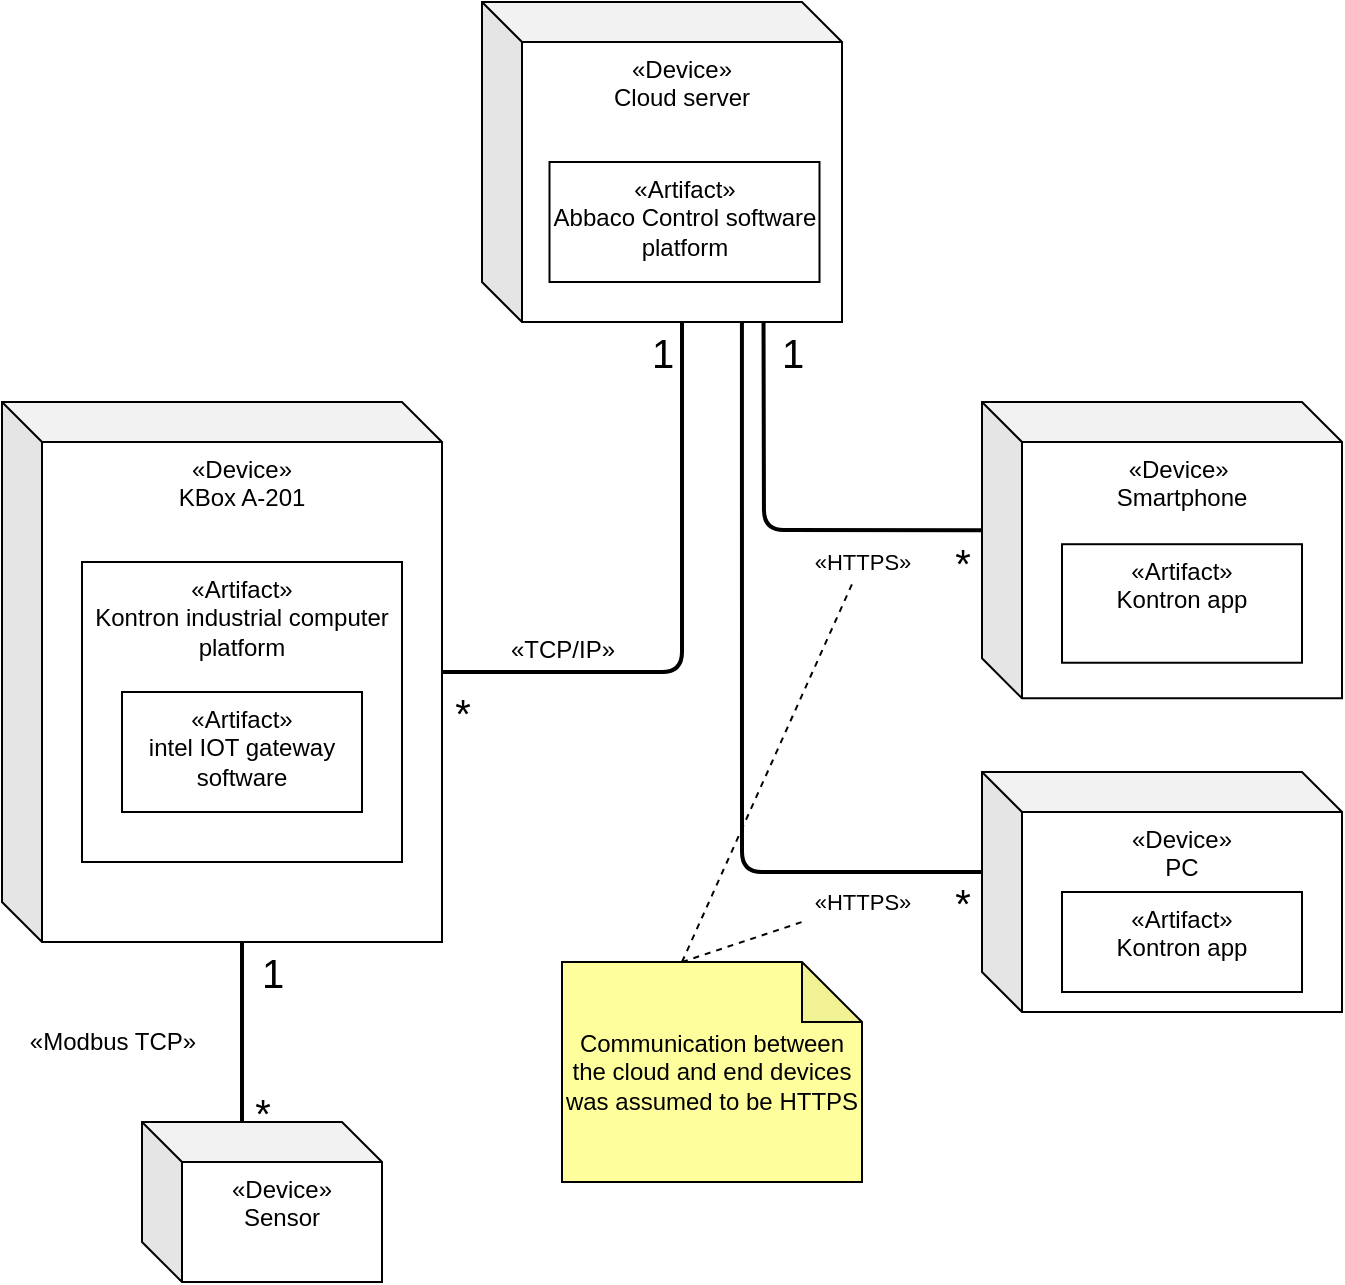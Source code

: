<mxfile>
    <diagram id="E61WmRM--_HBKiiOEuEZ" name="Page-1">
        <mxGraphModel dx="324" dy="1517" grid="1" gridSize="10" guides="1" tooltips="1" connect="1" arrows="1" fold="1" page="0" pageScale="1" pageWidth="827" pageHeight="1169" math="0" shadow="0">
            <root>
                <mxCell id="0"/>
                <mxCell id="1" parent="0"/>
                <mxCell id="5" value="" style="group;verticalAlign=top;" vertex="1" connectable="0" parent="1">
                    <mxGeometry x="1010" y="-800" width="180" height="160" as="geometry"/>
                </mxCell>
                <mxCell id="2" value="«Device»&lt;br&gt;Cloud server&lt;br&gt;&lt;br&gt;" style="shape=cube;whiteSpace=wrap;html=1;boundedLbl=1;backgroundOutline=1;darkOpacity=0.05;darkOpacity2=0.1;verticalAlign=top;" vertex="1" parent="5">
                    <mxGeometry width="180" height="160" as="geometry"/>
                </mxCell>
                <mxCell id="4" value="«Artifact»&lt;br&gt;Abbaco Control software platform" style="rounded=0;whiteSpace=wrap;html=1;direction=west;verticalAlign=top;" vertex="1" parent="5">
                    <mxGeometry x="33.75" y="80" width="135" height="60" as="geometry"/>
                </mxCell>
                <mxCell id="55" style="edgeStyle=none;html=1;exitX=0;exitY=0;exitDx=50.0;exitDy=0;exitPerimeter=0;entryX=0;entryY=0;entryDx=120;entryDy=270;entryPerimeter=0;fontSize=20;endArrow=none;endFill=0;strokeWidth=2;strokeColor=#000000;" edge="1" parent="1" source="13" target="7">
                    <mxGeometry relative="1" as="geometry"/>
                </mxCell>
                <mxCell id="13" value="«Device»&lt;br&gt;Sensor" style="shape=cube;whiteSpace=wrap;html=1;boundedLbl=1;backgroundOutline=1;darkOpacity=0.05;darkOpacity2=0.1;verticalAlign=top;" vertex="1" parent="1">
                    <mxGeometry x="840" y="-240" width="120" height="80" as="geometry"/>
                </mxCell>
                <mxCell id="25" value="" style="group" vertex="1" connectable="0" parent="1">
                    <mxGeometry x="1260" y="-600" width="180" height="320" as="geometry"/>
                </mxCell>
                <mxCell id="32" value="" style="group" vertex="1" connectable="0" parent="25">
                    <mxGeometry width="180" height="148.148" as="geometry"/>
                </mxCell>
                <mxCell id="21" value="«Device»&amp;nbsp;&lt;br&gt;Smartphone" style="shape=cube;whiteSpace=wrap;html=1;boundedLbl=1;backgroundOutline=1;darkOpacity=0.05;darkOpacity2=0.1;verticalAlign=top;" vertex="1" parent="32">
                    <mxGeometry width="180" height="148.148" as="geometry"/>
                </mxCell>
                <mxCell id="22" value="«Artifact»&lt;br&gt;Kontron app" style="rounded=0;whiteSpace=wrap;html=1;verticalAlign=top;" vertex="1" parent="32">
                    <mxGeometry x="40" y="71.111" width="120" height="59.259" as="geometry"/>
                </mxCell>
                <mxCell id="30" value="" style="group" vertex="1" connectable="0" parent="25">
                    <mxGeometry y="185" width="180" height="120" as="geometry"/>
                </mxCell>
                <mxCell id="15" value="«Device»&lt;br&gt;PC" style="shape=cube;whiteSpace=wrap;html=1;boundedLbl=1;backgroundOutline=1;darkOpacity=0.05;darkOpacity2=0.1;verticalAlign=top;" vertex="1" parent="30">
                    <mxGeometry width="180" height="120" as="geometry"/>
                </mxCell>
                <mxCell id="28" value="«Artifact»&lt;br&gt;Kontron app" style="rounded=0;whiteSpace=wrap;html=1;verticalAlign=top;" vertex="1" parent="30">
                    <mxGeometry x="40" y="60" width="120" height="50" as="geometry"/>
                </mxCell>
                <mxCell id="31" value="&lt;font color=&quot;#000000&quot;&gt;Communication between the cloud and end devices was assumed to be HTTPS&lt;/font&gt;" style="shape=note;whiteSpace=wrap;html=1;backgroundOutline=1;darkOpacity=0.05;fillColor=#FEFF9C;strokeColor=#000000;" vertex="1" parent="1">
                    <mxGeometry x="1050" y="-320" width="150" height="110" as="geometry"/>
                </mxCell>
                <mxCell id="12" value="" style="group;verticalAlign=top;" vertex="1" connectable="0" parent="1">
                    <mxGeometry x="770" y="-600" width="240" height="270" as="geometry"/>
                </mxCell>
                <mxCell id="7" value="«Device»&lt;br&gt;KBox A-201" style="shape=cube;whiteSpace=wrap;html=1;boundedLbl=1;backgroundOutline=1;darkOpacity=0.05;darkOpacity2=0.1;verticalAlign=top;" vertex="1" parent="12">
                    <mxGeometry width="220" height="270" as="geometry"/>
                </mxCell>
                <mxCell id="10" value="" style="group;verticalAlign=top;" vertex="1" connectable="0" parent="12">
                    <mxGeometry x="40" y="80" width="160" height="150" as="geometry"/>
                </mxCell>
                <mxCell id="8" value="«Artifact»&lt;br&gt;Kontron industrial computer platform" style="rounded=0;whiteSpace=wrap;html=1;verticalAlign=top;" vertex="1" parent="10">
                    <mxGeometry width="160" height="150" as="geometry"/>
                </mxCell>
                <mxCell id="9" value="«Artifact»&lt;br&gt;intel IOT gateway software" style="rounded=0;whiteSpace=wrap;html=1;verticalAlign=top;" vertex="1" parent="10">
                    <mxGeometry x="20" y="65" width="120" height="60" as="geometry"/>
                </mxCell>
                <mxCell id="41" value="*" style="text;html=1;align=center;verticalAlign=middle;resizable=0;points=[];autosize=1;strokeColor=none;fillColor=none;fontSize=20;" vertex="1" parent="12">
                    <mxGeometry x="220" y="140" width="20" height="30" as="geometry"/>
                </mxCell>
                <mxCell id="35" value="«Modbus TCP»" style="text;html=1;align=center;verticalAlign=middle;resizable=0;points=[];autosize=1;strokeColor=none;fillColor=none;" vertex="1" parent="1">
                    <mxGeometry x="770" y="-290" width="110" height="20" as="geometry"/>
                </mxCell>
                <mxCell id="36" value="*" style="text;html=1;align=center;verticalAlign=middle;resizable=0;points=[];autosize=1;strokeColor=none;fillColor=none;fontSize=20;" vertex="1" parent="1">
                    <mxGeometry x="890" y="-260" width="20" height="30" as="geometry"/>
                </mxCell>
                <mxCell id="37" value="1" style="text;html=1;align=center;verticalAlign=middle;resizable=0;points=[];autosize=1;strokeColor=none;fillColor=none;fontSize=20;" vertex="1" parent="1">
                    <mxGeometry x="890" y="-330" width="30" height="30" as="geometry"/>
                </mxCell>
                <mxCell id="38" style="edgeStyle=none;html=1;entryX=0;entryY=0;entryDx=100;entryDy=160;entryPerimeter=0;fontSize=20;endArrow=none;endFill=0;strokeWidth=2;" edge="1" parent="1" source="7" target="2">
                    <mxGeometry relative="1" as="geometry">
                        <Array as="points">
                            <mxPoint x="1110" y="-465"/>
                        </Array>
                    </mxGeometry>
                </mxCell>
                <mxCell id="40" value="«TCP/IP»" style="text;html=1;align=center;verticalAlign=middle;resizable=0;points=[];autosize=1;strokeColor=none;fillColor=none;" vertex="1" parent="1">
                    <mxGeometry x="1010" y="-486" width="80" height="20" as="geometry"/>
                </mxCell>
                <mxCell id="42" value="1" style="text;html=1;align=center;verticalAlign=middle;resizable=0;points=[];autosize=1;strokeColor=none;fillColor=none;fontSize=20;" vertex="1" parent="1">
                    <mxGeometry x="1085" y="-640" width="30" height="30" as="geometry"/>
                </mxCell>
                <mxCell id="43" value="" style="endArrow=none;html=1;fontSize=20;exitX=0;exitY=0;exitDx=0;exitDy=64.074;exitPerimeter=0;entryX=0.782;entryY=1.003;entryDx=0;entryDy=0;entryPerimeter=0;strokeWidth=2;" edge="1" parent="1" source="21" target="2">
                    <mxGeometry width="50" height="50" relative="1" as="geometry">
                        <mxPoint x="1100" y="-280" as="sourcePoint"/>
                        <mxPoint x="1130" y="-610" as="targetPoint"/>
                        <Array as="points">
                            <mxPoint x="1151" y="-536"/>
                        </Array>
                    </mxGeometry>
                </mxCell>
                <mxCell id="44" value="" style="endArrow=none;html=1;fontSize=20;entryX=0;entryY=0;entryDx=0;entryDy=50;entryPerimeter=0;strokeWidth=2;exitX=0.722;exitY=0.998;exitDx=0;exitDy=0;exitPerimeter=0;" edge="1" parent="1" source="2" target="15">
                    <mxGeometry width="50" height="50" relative="1" as="geometry">
                        <mxPoint x="1140" y="-610" as="sourcePoint"/>
                        <mxPoint x="1170" y="-340" as="targetPoint"/>
                        <Array as="points">
                            <mxPoint x="1140" y="-365"/>
                        </Array>
                    </mxGeometry>
                </mxCell>
                <mxCell id="47" value="«HTTPS»" style="text;html=1;align=center;verticalAlign=middle;resizable=0;points=[];autosize=1;strokeColor=none;fillColor=none;fontSize=11;" vertex="1" parent="1">
                    <mxGeometry x="1170" y="-530" width="60" height="20" as="geometry"/>
                </mxCell>
                <mxCell id="49" value="«HTTPS»" style="text;html=1;align=center;verticalAlign=middle;resizable=0;points=[];autosize=1;strokeColor=none;fillColor=none;fontSize=11;" vertex="1" parent="1">
                    <mxGeometry x="1170" y="-360" width="60" height="20" as="geometry"/>
                </mxCell>
                <mxCell id="50" value="" style="endArrow=none;dashed=1;html=1;fontSize=20;strokeWidth=1;exitX=0;exitY=0;exitDx=60;exitDy=0;exitPerimeter=0;" edge="1" parent="1" source="31" target="47">
                    <mxGeometry width="50" height="50" relative="1" as="geometry">
                        <mxPoint x="1030" y="-270" as="sourcePoint"/>
                        <mxPoint x="1150" y="-540" as="targetPoint"/>
                    </mxGeometry>
                </mxCell>
                <mxCell id="51" value="" style="endArrow=none;dashed=1;html=1;strokeWidth=1;fontSize=20;exitX=0;exitY=0;exitDx=60;exitDy=0;exitPerimeter=0;" edge="1" parent="1" source="31" target="49">
                    <mxGeometry width="50" height="50" relative="1" as="geometry">
                        <mxPoint x="1300" y="-170" as="sourcePoint"/>
                        <mxPoint x="1350" y="-220" as="targetPoint"/>
                    </mxGeometry>
                </mxCell>
                <mxCell id="52" value="1" style="text;html=1;align=center;verticalAlign=middle;resizable=0;points=[];autosize=1;strokeColor=none;fillColor=none;fontSize=20;" vertex="1" parent="1">
                    <mxGeometry x="1150" y="-640" width="30" height="30" as="geometry"/>
                </mxCell>
                <mxCell id="53" value="*" style="text;html=1;align=center;verticalAlign=middle;resizable=0;points=[];autosize=1;strokeColor=none;fillColor=none;fontSize=20;" vertex="1" parent="1">
                    <mxGeometry x="1240" y="-365" width="20" height="30" as="geometry"/>
                </mxCell>
                <mxCell id="54" value="*" style="text;html=1;align=center;verticalAlign=middle;resizable=0;points=[];autosize=1;strokeColor=none;fillColor=none;fontSize=20;" vertex="1" parent="1">
                    <mxGeometry x="1240" y="-535" width="20" height="30" as="geometry"/>
                </mxCell>
            </root>
        </mxGraphModel>
    </diagram>
</mxfile>